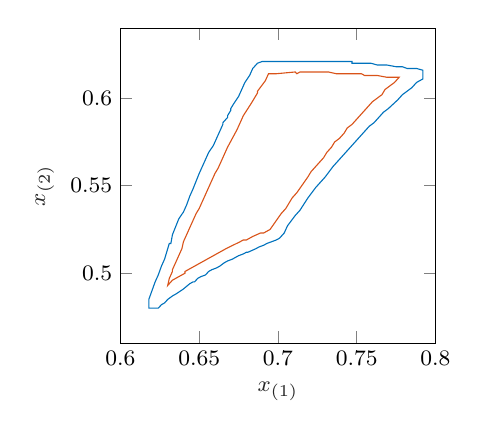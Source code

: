 % This file was created by matlab2tikz.
%
\definecolor{mycolor1}{rgb}{0.0,0.447,0.741}%
\definecolor{mycolor2}{rgb}{0.85,0.325,0.098}%
%
\begin{tikzpicture}
\footnotesize

\begin{axis}[%
width=4cm,
height=4cm,
at={(0in,0in)},
scale only axis,
xmin=0.6,
xmax=0.8,
xlabel style={font=\color{white!15!black}},
xlabel={$x_{(1)}$},
ymin=0.46,
ymax=0.64,
ylabel style={font=\color{white!15!black}},
ylabel={$x_{(2)}$},
axis background/.style={fill=white}
]
\addplot [color=mycolor1, forget plot]
  table[row sep=crcr]{%
0.788	0.609\\
0.785	0.606\\
0.782	0.604\\
0.779	0.602\\
0.776	0.599\\
0.77	0.594\\
0.77	0.594\\
0.767	0.592\\
0.767	0.592\\
0.764	0.589\\
0.764	0.589\\
0.761	0.586\\
0.758	0.584\\
0.758	0.584\\
0.752	0.578\\
0.749	0.575\\
0.747	0.573\\
0.744	0.57\\
0.738	0.564\\
0.735	0.561\\
0.735	0.561\\
0.73	0.555\\
0.73	0.555\\
0.727	0.552\\
0.727	0.552\\
0.724	0.549\\
0.724	0.549\\
0.719	0.543\\
0.719	0.543\\
0.714	0.536\\
0.711	0.533\\
0.711	0.533\\
0.706	0.527\\
0.706	0.527\\
0.704	0.523\\
0.701	0.52\\
0.699	0.519\\
0.693	0.517\\
0.691	0.516\\
0.691	0.516\\
0.688	0.515\\
0.686	0.514\\
0.681	0.512\\
0.68	0.512\\
0.678	0.511\\
0.675	0.51\\
0.675	0.51\\
0.673	0.509\\
0.673	0.509\\
0.671	0.508\\
0.668	0.507\\
0.666	0.506\\
0.663	0.504\\
0.661	0.503\\
0.658	0.502\\
0.656	0.501\\
0.656	0.501\\
0.654	0.499\\
0.654	0.499\\
0.651	0.498\\
0.651	0.498\\
0.649	0.497\\
0.647	0.495\\
0.646	0.495\\
0.644	0.494\\
0.644	0.494\\
0.64	0.491\\
0.635	0.488\\
0.633	0.487\\
0.63	0.485\\
0.628	0.483\\
0.626	0.482\\
0.626	0.482\\
0.624	0.48\\
0.621	0.48\\
0.621	0.48\\
0.618	0.48\\
0.618	0.484\\
0.618	0.484\\
0.618	0.485\\
0.62	0.49\\
0.622	0.495\\
0.622	0.495\\
0.624	0.499\\
0.624	0.499\\
0.626	0.504\\
0.626	0.504\\
0.628	0.508\\
0.628	0.508\\
0.631	0.517\\
0.632	0.517\\
0.633	0.522\\
0.633	0.522\\
0.637	0.531\\
0.64	0.535\\
0.64	0.535\\
0.642	0.539\\
0.644	0.544\\
0.644	0.544\\
0.646	0.548\\
0.646	0.548\\
0.65	0.557\\
0.652	0.561\\
0.652	0.561\\
0.654	0.565\\
0.656	0.569\\
0.656	0.569\\
0.659	0.573\\
0.659	0.573\\
0.661	0.577\\
0.661	0.577\\
0.663	0.581\\
0.665	0.585\\
0.665	0.586\\
0.668	0.589\\
0.668	0.59\\
0.67	0.593\\
0.67	0.594\\
0.672	0.597\\
0.672	0.597\\
0.675	0.601\\
0.675	0.601\\
0.677	0.605\\
0.677	0.605\\
0.679	0.609\\
0.679	0.609\\
0.682	0.613\\
0.682	0.613\\
0.684	0.617\\
0.684	0.617\\
0.687	0.62\\
0.69	0.621\\
0.69	0.621\\
0.693	0.621\\
0.693	0.621\\
0.696	0.621\\
0.696	0.621\\
0.698	0.621\\
0.699	0.621\\
0.701	0.621\\
0.702	0.621\\
0.704	0.621\\
0.709	0.621\\
0.71	0.621\\
0.721	0.621\\
0.721	0.621\\
0.728	0.621\\
0.728	0.621\\
0.731	0.621\\
0.733	0.621\\
0.735	0.621\\
0.741	0.621\\
0.741	0.621\\
0.747	0.621\\
0.747	0.62\\
0.75	0.62\\
0.753	0.62\\
0.753	0.62\\
0.756	0.62\\
0.759	0.62\\
0.763	0.619\\
0.766	0.619\\
0.766	0.619\\
0.769	0.619\\
0.769	0.619\\
0.775	0.618\\
0.779	0.618\\
0.782	0.617\\
0.782	0.617\\
0.785	0.617\\
0.785	0.617\\
0.788	0.617\\
0.788	0.617\\
0.792	0.616\\
0.792	0.616\\
0.792	0.615\\
0.792	0.615\\
0.792	0.611\\
0.792	0.611\\
0.792	0.611\\
0.788	0.609\\
0.788	0.609\\
};
\addplot [color=mycolor2, forget plot]
  table[row sep=crcr]{%
0.774	0.609\\
0.768	0.605\\
0.766	0.602\\
0.763	0.6\\
0.76	0.598\\
0.757	0.595\\
0.755	0.593\\
0.752	0.59\\
0.752	0.59\\
0.75	0.588\\
0.747	0.585\\
0.744	0.583\\
0.742	0.58\\
0.739	0.577\\
0.736	0.575\\
0.734	0.572\\
0.731	0.569\\
0.731	0.569\\
0.729	0.566\\
0.724	0.561\\
0.721	0.558\\
0.719	0.555\\
0.712	0.546\\
0.709	0.543\\
0.707	0.54\\
0.707	0.54\\
0.705	0.537\\
0.705	0.537\\
0.702	0.534\\
0.695	0.525\\
0.693	0.524\\
0.691	0.523\\
0.691	0.523\\
0.689	0.523\\
0.684	0.521\\
0.682	0.52\\
0.68	0.519\\
0.678	0.519\\
0.676	0.518\\
0.676	0.518\\
0.667	0.514\\
0.667	0.514\\
0.665	0.513\\
0.665	0.513\\
0.663	0.512\\
0.663	0.512\\
0.661	0.511\\
0.661	0.511\\
0.659	0.51\\
0.657	0.509\\
0.657	0.509\\
0.653	0.507\\
0.653	0.507\\
0.647	0.504\\
0.645	0.503\\
0.645	0.503\\
0.643	0.502\\
0.641	0.501\\
0.641	0.5\\
0.639	0.499\\
0.635	0.497\\
0.635	0.497\\
0.633	0.496\\
0.631	0.494\\
0.63	0.493\\
0.631	0.497\\
0.633	0.501\\
0.633	0.502\\
0.635	0.506\\
0.637	0.51\\
0.639	0.514\\
0.639	0.514\\
0.64	0.518\\
0.642	0.522\\
0.644	0.526\\
0.646	0.53\\
0.648	0.534\\
0.65	0.537\\
0.652	0.541\\
0.654	0.545\\
0.656	0.549\\
0.66	0.557\\
0.662	0.56\\
0.662	0.56\\
0.664	0.564\\
0.666	0.568\\
0.666	0.568\\
0.668	0.572\\
0.674	0.582\\
0.674	0.582\\
0.676	0.586\\
0.676	0.586\\
0.678	0.59\\
0.683	0.597\\
0.683	0.597\\
0.685	0.6\\
0.685	0.6\\
0.687	0.603\\
0.687	0.604\\
0.692	0.61\\
0.694	0.614\\
0.697	0.614\\
0.699	0.614\\
0.711	0.615\\
0.712	0.614\\
0.714	0.615\\
0.717	0.615\\
0.719	0.615\\
0.727	0.615\\
0.727	0.615\\
0.732	0.615\\
0.737	0.614\\
0.74	0.614\\
0.74	0.614\\
0.742	0.614\\
0.742	0.614\\
0.748	0.614\\
0.75	0.614\\
0.75	0.614\\
0.753	0.614\\
0.755	0.613\\
0.758	0.613\\
0.761	0.613\\
0.761	0.613\\
0.763	0.613\\
0.769	0.612\\
0.771	0.612\\
0.774	0.612\\
0.774	0.612\\
0.777	0.612\\
0.774	0.609\\
};
\end{axis}
\end{tikzpicture}%